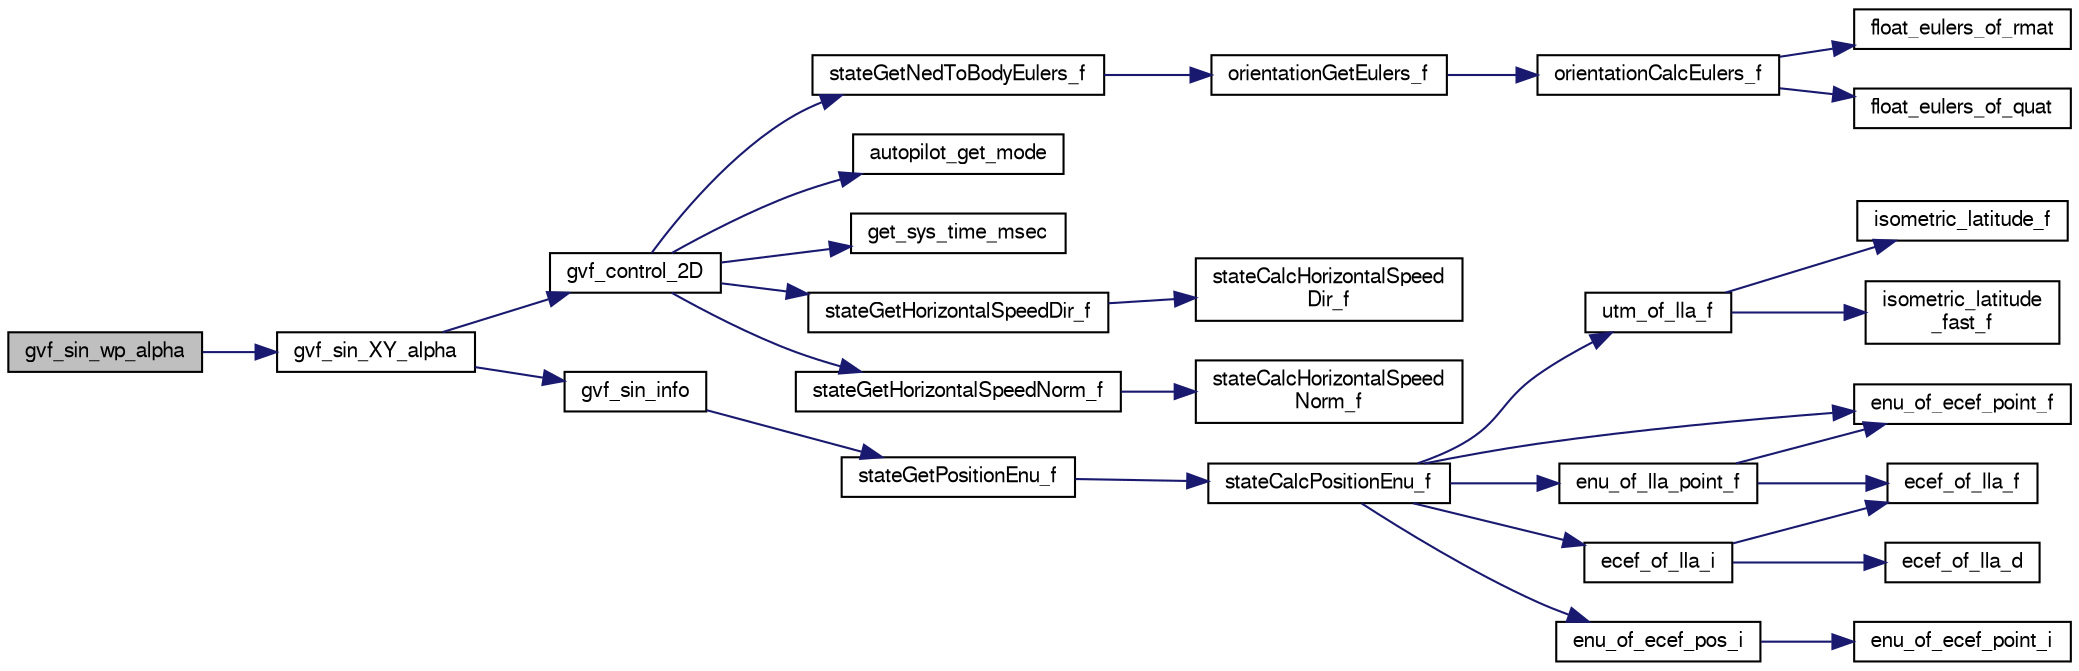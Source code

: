 digraph "gvf_sin_wp_alpha"
{
  edge [fontname="FreeSans",fontsize="10",labelfontname="FreeSans",labelfontsize="10"];
  node [fontname="FreeSans",fontsize="10",shape=record];
  rankdir="LR";
  Node1 [label="gvf_sin_wp_alpha",height=0.2,width=0.4,color="black", fillcolor="grey75", style="filled", fontcolor="black"];
  Node1 -> Node2 [color="midnightblue",fontsize="10",style="solid",fontname="FreeSans"];
  Node2 [label="gvf_sin_XY_alpha",height=0.2,width=0.4,color="black", fillcolor="white", style="filled",URL="$gvf_8c.html#a28e1da4e915425807dbc04310026ae8a"];
  Node2 -> Node3 [color="midnightblue",fontsize="10",style="solid",fontname="FreeSans"];
  Node3 [label="gvf_control_2D",height=0.2,width=0.4,color="black", fillcolor="white", style="filled",URL="$gvf_8c.html#a72f82c6d1210fc15d2469c5afeaf1302"];
  Node3 -> Node4 [color="midnightblue",fontsize="10",style="solid",fontname="FreeSans"];
  Node4 [label="autopilot_get_mode",height=0.2,width=0.4,color="black", fillcolor="white", style="filled",URL="$autopilot_8c.html#a23af2ac2d4bcb9b71c869a409de61cc4",tooltip="get autopilot mode "];
  Node3 -> Node5 [color="midnightblue",fontsize="10",style="solid",fontname="FreeSans"];
  Node5 [label="get_sys_time_msec",height=0.2,width=0.4,color="black", fillcolor="white", style="filled",URL="$chibios_2mcu__periph_2sys__time__arch_8c.html#ad3cb294b0d1d74dfb511534b36a17960",tooltip="Get the time in milliseconds since startup. "];
  Node3 -> Node6 [color="midnightblue",fontsize="10",style="solid",fontname="FreeSans"];
  Node6 [label="stateGetHorizontalSpeedDir_f",height=0.2,width=0.4,color="black", fillcolor="white", style="filled",URL="$group__state__velocity.html#ga6f8b83126a235daea584aa9ce97f7fac",tooltip="Get dir of horizontal ground speed (float). "];
  Node6 -> Node7 [color="midnightblue",fontsize="10",style="solid",fontname="FreeSans"];
  Node7 [label="stateCalcHorizontalSpeed\lDir_f",height=0.2,width=0.4,color="black", fillcolor="white", style="filled",URL="$group__state__velocity.html#gad9b7b6ea39d5a4ee3e824f97204c4bb5"];
  Node3 -> Node8 [color="midnightblue",fontsize="10",style="solid",fontname="FreeSans"];
  Node8 [label="stateGetHorizontalSpeedNorm_f",height=0.2,width=0.4,color="black", fillcolor="white", style="filled",URL="$group__state__velocity.html#ga1396b84069296dc0353f25281a472c08",tooltip="Get norm of horizontal ground speed (float). "];
  Node8 -> Node9 [color="midnightblue",fontsize="10",style="solid",fontname="FreeSans"];
  Node9 [label="stateCalcHorizontalSpeed\lNorm_f",height=0.2,width=0.4,color="black", fillcolor="white", style="filled",URL="$group__state__velocity.html#ga990849172b82f2e3bc1ab9da2395c9c4"];
  Node3 -> Node10 [color="midnightblue",fontsize="10",style="solid",fontname="FreeSans"];
  Node10 [label="stateGetNedToBodyEulers_f",height=0.2,width=0.4,color="black", fillcolor="white", style="filled",URL="$group__state__attitude.html#ga9a5e6bac6e7d78e1b33430e73344615b",tooltip="Get vehicle body attitude euler angles (float). "];
  Node10 -> Node11 [color="midnightblue",fontsize="10",style="solid",fontname="FreeSans"];
  Node11 [label="orientationGetEulers_f",height=0.2,width=0.4,color="black", fillcolor="white", style="filled",URL="$group__math__orientation__representation.html#gaaae3838d0b45682d48257d5dbfff3030",tooltip="Get vehicle body attitude euler angles (float). "];
  Node11 -> Node12 [color="midnightblue",fontsize="10",style="solid",fontname="FreeSans"];
  Node12 [label="orientationCalcEulers_f",height=0.2,width=0.4,color="black", fillcolor="white", style="filled",URL="$group__math__orientation__representation.html#ga8b8bf1c74adb971f399f0dd4f84d9388"];
  Node12 -> Node13 [color="midnightblue",fontsize="10",style="solid",fontname="FreeSans"];
  Node13 [label="float_eulers_of_rmat",height=0.2,width=0.4,color="black", fillcolor="white", style="filled",URL="$group__math__algebra__float.html#gac568e7074d2732d1237f80898c1dfb76"];
  Node12 -> Node14 [color="midnightblue",fontsize="10",style="solid",fontname="FreeSans"];
  Node14 [label="float_eulers_of_quat",height=0.2,width=0.4,color="black", fillcolor="white", style="filled",URL="$group__math__algebra__float.html#gacd48accfe6eaac320b0d651d894e1db8",tooltip="euler rotation &#39;ZYX&#39; "];
  Node2 -> Node15 [color="midnightblue",fontsize="10",style="solid",fontname="FreeSans"];
  Node15 [label="gvf_sin_info",height=0.2,width=0.4,color="black", fillcolor="white", style="filled",URL="$gvf__sin_8c.html#a6c60251d9024648414719fd05a9f0964"];
  Node15 -> Node16 [color="midnightblue",fontsize="10",style="solid",fontname="FreeSans"];
  Node16 [label="stateGetPositionEnu_f",height=0.2,width=0.4,color="black", fillcolor="white", style="filled",URL="$group__state__position.html#ga545d479db45e1a9711e59736b6d1309b",tooltip="Get position in local ENU coordinates (float). "];
  Node16 -> Node17 [color="midnightblue",fontsize="10",style="solid",fontname="FreeSans"];
  Node17 [label="stateCalcPositionEnu_f",height=0.2,width=0.4,color="black", fillcolor="white", style="filled",URL="$group__state__position.html#ga718066acd9581365ca5c2aacb29130fd"];
  Node17 -> Node18 [color="midnightblue",fontsize="10",style="solid",fontname="FreeSans"];
  Node18 [label="enu_of_ecef_point_f",height=0.2,width=0.4,color="black", fillcolor="white", style="filled",URL="$pprz__geodetic__float_8c.html#a2a82ebdce90a3e41d54f72c5e787fcd0"];
  Node17 -> Node19 [color="midnightblue",fontsize="10",style="solid",fontname="FreeSans"];
  Node19 [label="enu_of_ecef_pos_i",height=0.2,width=0.4,color="black", fillcolor="white", style="filled",URL="$group__math__geodetic__int.html#ga710a45725431766f0a003ba93cb58a11",tooltip="Convert a ECEF position to local ENU. "];
  Node19 -> Node20 [color="midnightblue",fontsize="10",style="solid",fontname="FreeSans"];
  Node20 [label="enu_of_ecef_point_i",height=0.2,width=0.4,color="black", fillcolor="white", style="filled",URL="$group__math__geodetic__int.html#ga85bcbfc73a43b120465422ec55647573",tooltip="Convert a point from ECEF to local ENU. "];
  Node17 -> Node21 [color="midnightblue",fontsize="10",style="solid",fontname="FreeSans"];
  Node21 [label="enu_of_lla_point_f",height=0.2,width=0.4,color="black", fillcolor="white", style="filled",URL="$pprz__geodetic__float_8c.html#ab8d5cb7292ea74802e7a94e265c0703a"];
  Node21 -> Node22 [color="midnightblue",fontsize="10",style="solid",fontname="FreeSans"];
  Node22 [label="ecef_of_lla_f",height=0.2,width=0.4,color="black", fillcolor="white", style="filled",URL="$pprz__geodetic__float_8c.html#a65bc5ba8b61d014ca659035759cc001c"];
  Node21 -> Node18 [color="midnightblue",fontsize="10",style="solid",fontname="FreeSans"];
  Node17 -> Node23 [color="midnightblue",fontsize="10",style="solid",fontname="FreeSans"];
  Node23 [label="ecef_of_lla_i",height=0.2,width=0.4,color="black", fillcolor="white", style="filled",URL="$group__math__geodetic__int.html#ga386f7bf340618bf1454ca2a3b5086100",tooltip="Convert a LLA to ECEF. "];
  Node23 -> Node22 [color="midnightblue",fontsize="10",style="solid",fontname="FreeSans"];
  Node23 -> Node24 [color="midnightblue",fontsize="10",style="solid",fontname="FreeSans"];
  Node24 [label="ecef_of_lla_d",height=0.2,width=0.4,color="black", fillcolor="white", style="filled",URL="$group__math__geodetic__double.html#gae6608c48696daebf3382f08e655028d9"];
  Node17 -> Node25 [color="midnightblue",fontsize="10",style="solid",fontname="FreeSans"];
  Node25 [label="utm_of_lla_f",height=0.2,width=0.4,color="black", fillcolor="white", style="filled",URL="$pprz__geodetic__float_8c.html#af99d4775df518f30b741b49c26eceedd"];
  Node25 -> Node26 [color="midnightblue",fontsize="10",style="solid",fontname="FreeSans"];
  Node26 [label="isometric_latitude_f",height=0.2,width=0.4,color="black", fillcolor="white", style="filled",URL="$pprz__geodetic__float_8c.html#a25c5bd31de0ea0d0caf14a0d217ad3ea"];
  Node25 -> Node27 [color="midnightblue",fontsize="10",style="solid",fontname="FreeSans"];
  Node27 [label="isometric_latitude\l_fast_f",height=0.2,width=0.4,color="black", fillcolor="white", style="filled",URL="$pprz__geodetic__float_8c.html#a21ea1b369f7d4abd984fb89c488dde24"];
}
